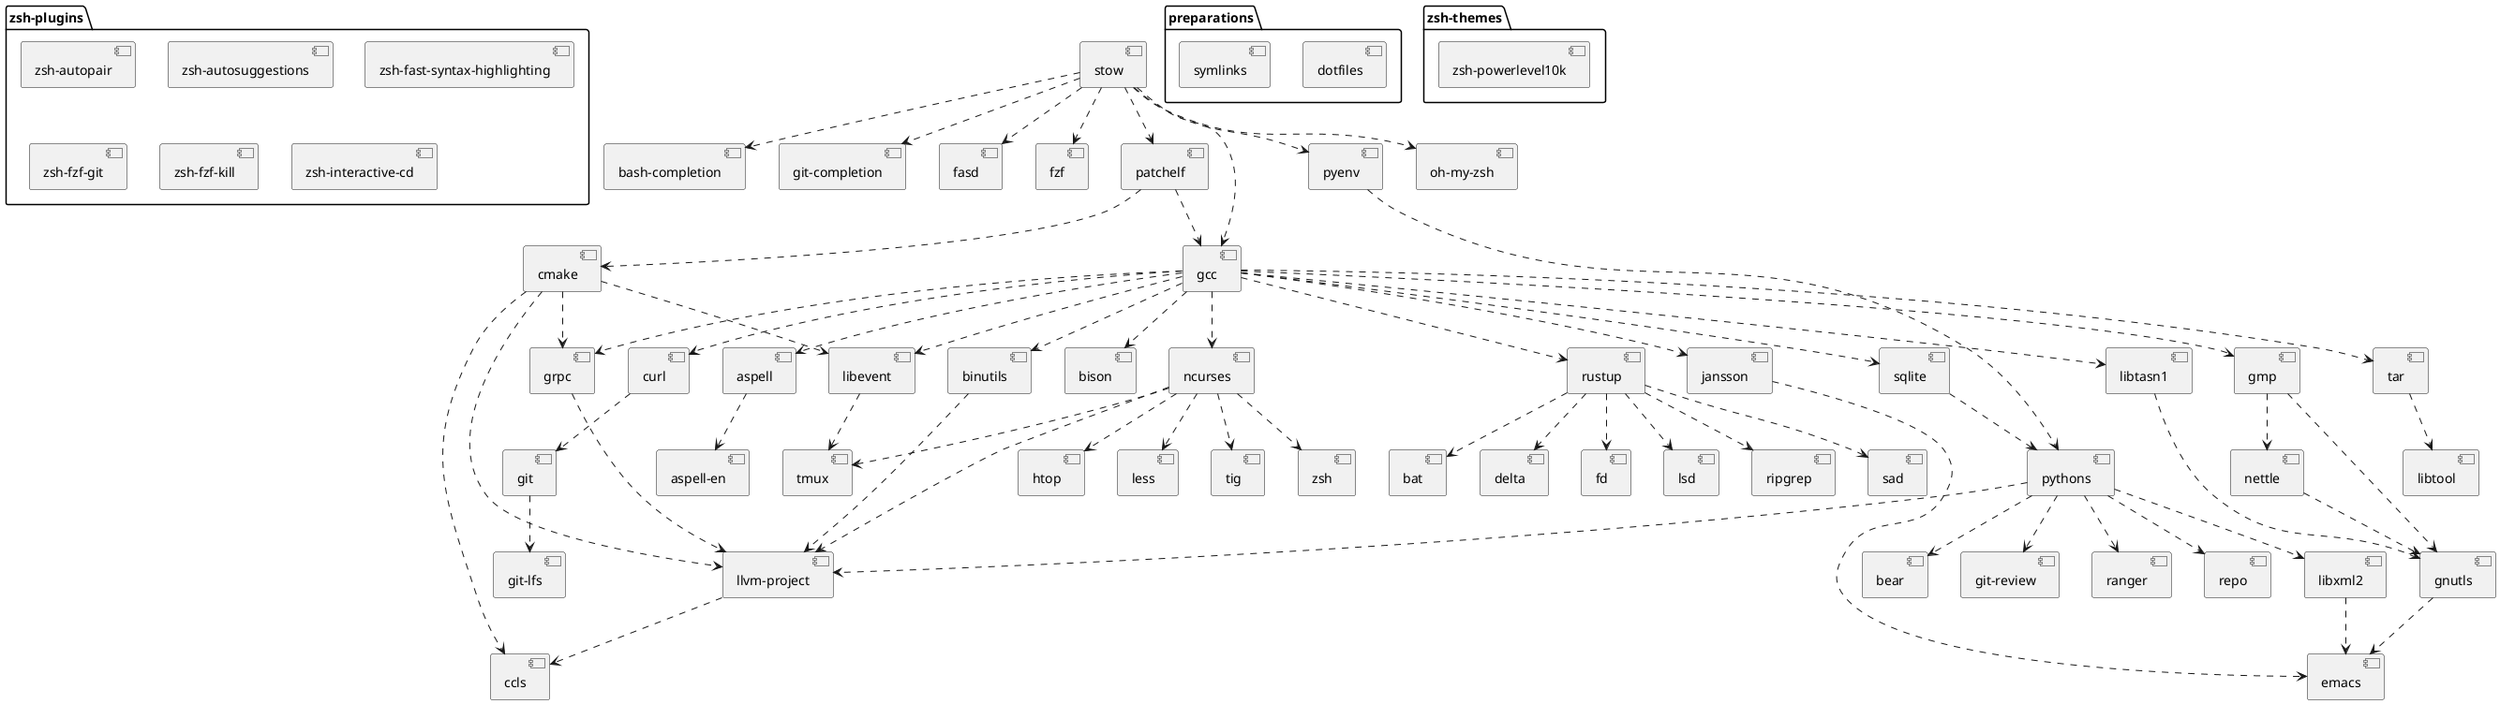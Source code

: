 @startuml

package "preparations" {
  [dotfiles]
  [symlinks]
}

package "zsh-plugins" {
  [zsh-autopair]
  [zsh-autosuggestions]
  [zsh-fast-syntax-highlighting]
  [zsh-fzf-git]
  [zsh-fzf-kill]
  [zsh-interactive-cd]
}

package "zsh-themes" {
  [zsh-powerlevel10k]
}

[stow] ..> [bash-completion]
[stow] ..> [git-completion]
[stow] ..> [fasd]
[stow] ..> [fzf]
[stow] ..> [gcc]
[stow] ..> [oh-my-zsh]
[stow] ..> [patchelf]
[stow] ..> [pyenv]

[patchelf] ..> [gcc]
[patchelf] ..> [cmake]

[gcc] ..> [aspell]
[gcc] ..> [binutils]
[gcc] ..> [bison]
[gcc] ..> [curl]
[gcc] ..> [gmp]
[gcc] ..> [grpc]
[gcc] ..> [jansson]
[gcc] ..> [libevent]
[gcc] ..> [libtasn1]
[gcc] ..> [ncurses]
[gcc] ..> [rustup]
[gcc] ..> [sqlite]
[gcc] ..> [tar]

[cmake] ..> [ccls]
[cmake] ..> [grpc]
[cmake] ..> [llvm-project]
[cmake] ..> [libevent]

[pyenv] ..> [pythons]
[sqlite] ..> [pythons]

[pythons] ..> [bear]
[pythons] ..> [git-review]
[pythons] ..> [libxml2]
[pythons] ..> [ranger]
[pythons] ..> [repo]

[gmp] ..> [nettle]
[gmp] ..> [gnutls]

[libtasn1] ..> [gnutls]
[nettle] ..> [gnutls]

[gnutls] ..> [emacs]
[jansson] ..> [emacs]
[libxml2] ..> [emacs]

[aspell] ..> [aspell-en]

[binutils] ..> [llvm-project]

[grpc] ..> [llvm-project]

[pythons] ..> [llvm-project]

[tar] ..> [libtool]

[ncurses] ..> [htop]
[ncurses] ..> [less]
[ncurses] ..> [llvm-project]
[ncurses] ..> [tig]
[ncurses] ..> [tmux]
[ncurses] ..> [zsh]

[libevent] ..> [tmux]

[curl] ..> [git]

[git] ..> [git-lfs]

[llvm-project] ..> [ccls]

[rustup] ..> [bat]
[rustup] ..> [delta]
[rustup] ..> [fd]
[rustup] ..> [lsd]
[rustup] ..> [ripgrep]
[rustup] ..> [sad]

@enduml
